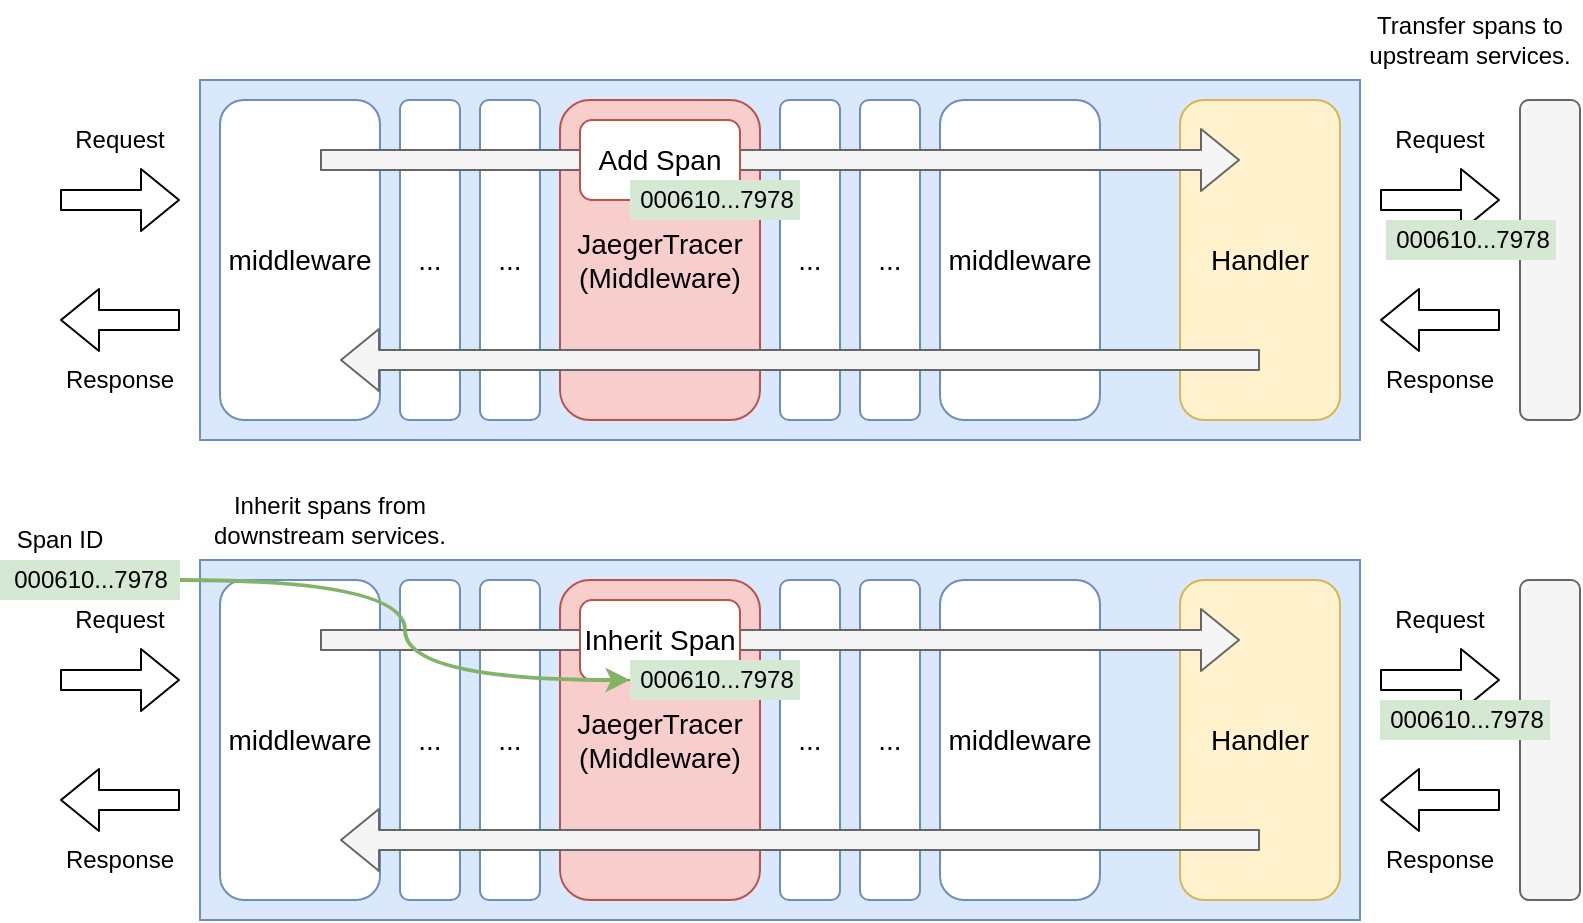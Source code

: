 <mxfile>
    <diagram id="CGz5gvUMxi6If3MVP1VV" name="image">
        <mxGraphModel dx="-1587" dy="2097" grid="1" gridSize="10" guides="1" tooltips="1" connect="1" arrows="1" fold="1" page="1" pageScale="1" pageWidth="827" pageHeight="1169" math="0" shadow="0">
            <root>
                <mxCell id="0"/>
                <mxCell id="1" parent="0"/>
                <mxCell id="mNiAzSfXenX0VxuWbp-_-2" value="" style="rounded=0;whiteSpace=wrap;html=1;fillColor=#dae8fc;strokeColor=#6c8ebf;shadow=0;" parent="1" vertex="1">
                    <mxGeometry x="2630" y="-930" width="580" height="180" as="geometry"/>
                </mxCell>
                <mxCell id="mNiAzSfXenX0VxuWbp-_-18" value="JaegerTracer&lt;br&gt;(Middleware)" style="rounded=1;whiteSpace=wrap;html=1;fontSize=14;strokeColor=#b85450;fillColor=#f8cecc;" parent="1" vertex="1">
                    <mxGeometry x="2810" y="-920" width="100" height="160" as="geometry"/>
                </mxCell>
                <mxCell id="3" value="Handler&lt;br&gt;" style="rounded=1;whiteSpace=wrap;html=1;fontSize=14;strokeColor=#d6b656;fillColor=#fff2cc;" parent="1" vertex="1">
                    <mxGeometry x="3120" y="-920" width="80" height="160" as="geometry"/>
                </mxCell>
                <mxCell id="5" value="middleware" style="rounded=1;whiteSpace=wrap;html=1;fontSize=14;strokeColor=#6c8ebf;fillColor=default;" parent="1" vertex="1">
                    <mxGeometry x="2640" y="-920" width="80" height="160" as="geometry"/>
                </mxCell>
                <mxCell id="7" value="..." style="rounded=1;whiteSpace=wrap;html=1;fontSize=14;strokeColor=#6c8ebf;fillColor=default;" parent="1" vertex="1">
                    <mxGeometry x="2730" y="-920" width="30" height="160" as="geometry"/>
                </mxCell>
                <mxCell id="8" value="..." style="rounded=1;whiteSpace=wrap;html=1;fontSize=14;strokeColor=#6c8ebf;fillColor=default;" parent="1" vertex="1">
                    <mxGeometry x="2770" y="-920" width="30" height="160" as="geometry"/>
                </mxCell>
                <mxCell id="9" value="middleware" style="rounded=1;whiteSpace=wrap;html=1;fontSize=14;strokeColor=#6c8ebf;fillColor=default;" parent="1" vertex="1">
                    <mxGeometry x="3000" y="-920" width="80" height="160" as="geometry"/>
                </mxCell>
                <mxCell id="10" value="..." style="rounded=1;whiteSpace=wrap;html=1;fontSize=14;strokeColor=#6c8ebf;fillColor=default;" parent="1" vertex="1">
                    <mxGeometry x="2960" y="-920" width="30" height="160" as="geometry"/>
                </mxCell>
                <mxCell id="11" value="..." style="rounded=1;whiteSpace=wrap;html=1;fontSize=14;strokeColor=#6c8ebf;fillColor=default;" parent="1" vertex="1">
                    <mxGeometry x="2920" y="-920" width="30" height="160" as="geometry"/>
                </mxCell>
                <mxCell id="16" value="" style="shape=flexArrow;endArrow=classic;html=1;" parent="1" edge="1">
                    <mxGeometry width="50" height="50" relative="1" as="geometry">
                        <mxPoint x="2560" y="-870" as="sourcePoint"/>
                        <mxPoint x="2620" y="-870" as="targetPoint"/>
                    </mxGeometry>
                </mxCell>
                <mxCell id="17" value="Request" style="text;html=1;strokeColor=none;fillColor=none;align=center;verticalAlign=middle;whiteSpace=wrap;rounded=0;" parent="1" vertex="1">
                    <mxGeometry x="2560" y="-910" width="60" height="20" as="geometry"/>
                </mxCell>
                <mxCell id="18" value="" style="shape=flexArrow;endArrow=classic;html=1;" parent="1" edge="1">
                    <mxGeometry width="50" height="50" relative="1" as="geometry">
                        <mxPoint x="2620" y="-810" as="sourcePoint"/>
                        <mxPoint x="2560" y="-810" as="targetPoint"/>
                    </mxGeometry>
                </mxCell>
                <mxCell id="19" value="Response" style="text;html=1;strokeColor=none;fillColor=none;align=center;verticalAlign=middle;whiteSpace=wrap;rounded=0;" parent="1" vertex="1">
                    <mxGeometry x="2560" y="-790" width="60" height="20" as="geometry"/>
                </mxCell>
                <mxCell id="24" value="" style="shape=flexArrow;endArrow=classic;html=1;fillColor=#f5f5f5;strokeColor=#666666;" parent="1" edge="1">
                    <mxGeometry width="50" height="50" relative="1" as="geometry">
                        <mxPoint x="2690" y="-890" as="sourcePoint"/>
                        <mxPoint x="3150" y="-890" as="targetPoint"/>
                    </mxGeometry>
                </mxCell>
                <mxCell id="25" value="" style="shape=flexArrow;endArrow=classic;html=1;fillColor=#f5f5f5;strokeColor=#666666;" parent="1" edge="1">
                    <mxGeometry width="50" height="50" relative="1" as="geometry">
                        <mxPoint x="3160" y="-790" as="sourcePoint"/>
                        <mxPoint x="2700" y="-790" as="targetPoint"/>
                    </mxGeometry>
                </mxCell>
                <mxCell id="12" value="Add Span" style="rounded=1;whiteSpace=wrap;html=1;fontSize=14;strokeColor=#b85450;fillColor=default;" parent="1" vertex="1">
                    <mxGeometry x="2820" y="-910" width="80" height="40" as="geometry"/>
                </mxCell>
                <mxCell id="34" value="" style="edgeStyle=none;html=1;" parent="1" edge="1">
                    <mxGeometry relative="1" as="geometry">
                        <mxPoint x="2822" y="-710.0" as="targetPoint"/>
                    </mxGeometry>
                </mxCell>
                <mxCell id="39" value="000610...7978" style="text;strokeColor=none;fillColor=#d5e8d4;align=center;verticalAlign=middle;rounded=0;fontStyle=0;html=1;" parent="1" vertex="1">
                    <mxGeometry x="2845" y="-880" width="85" height="20" as="geometry"/>
                </mxCell>
                <mxCell id="41" value="" style="rounded=0;whiteSpace=wrap;html=1;fillColor=#dae8fc;strokeColor=#6c8ebf;shadow=0;" parent="1" vertex="1">
                    <mxGeometry x="2630" y="-690" width="580" height="180" as="geometry"/>
                </mxCell>
                <mxCell id="42" value="JaegerTracer&lt;br&gt;(Middleware)" style="rounded=1;whiteSpace=wrap;html=1;fontSize=14;strokeColor=#b85450;fillColor=#f8cecc;" parent="1" vertex="1">
                    <mxGeometry x="2810" y="-680" width="100" height="160" as="geometry"/>
                </mxCell>
                <mxCell id="43" value="Handler&lt;br&gt;" style="rounded=1;whiteSpace=wrap;html=1;fontSize=14;strokeColor=#d6b656;fillColor=#fff2cc;" parent="1" vertex="1">
                    <mxGeometry x="3120" y="-680" width="80" height="160" as="geometry"/>
                </mxCell>
                <mxCell id="44" value="middleware" style="rounded=1;whiteSpace=wrap;html=1;fontSize=14;strokeColor=#6c8ebf;fillColor=default;" parent="1" vertex="1">
                    <mxGeometry x="2640" y="-680" width="80" height="160" as="geometry"/>
                </mxCell>
                <mxCell id="45" value="..." style="rounded=1;whiteSpace=wrap;html=1;fontSize=14;strokeColor=#6c8ebf;fillColor=default;" parent="1" vertex="1">
                    <mxGeometry x="2730" y="-680" width="30" height="160" as="geometry"/>
                </mxCell>
                <mxCell id="46" value="..." style="rounded=1;whiteSpace=wrap;html=1;fontSize=14;strokeColor=#6c8ebf;fillColor=default;" parent="1" vertex="1">
                    <mxGeometry x="2770" y="-680" width="30" height="160" as="geometry"/>
                </mxCell>
                <mxCell id="47" value="middleware" style="rounded=1;whiteSpace=wrap;html=1;fontSize=14;strokeColor=#6c8ebf;fillColor=default;" parent="1" vertex="1">
                    <mxGeometry x="3000" y="-680" width="80" height="160" as="geometry"/>
                </mxCell>
                <mxCell id="48" value="..." style="rounded=1;whiteSpace=wrap;html=1;fontSize=14;strokeColor=#6c8ebf;fillColor=default;" parent="1" vertex="1">
                    <mxGeometry x="2960" y="-680" width="30" height="160" as="geometry"/>
                </mxCell>
                <mxCell id="49" value="..." style="rounded=1;whiteSpace=wrap;html=1;fontSize=14;strokeColor=#6c8ebf;fillColor=default;" parent="1" vertex="1">
                    <mxGeometry x="2920" y="-680" width="30" height="160" as="geometry"/>
                </mxCell>
                <mxCell id="50" value="" style="shape=flexArrow;endArrow=classic;html=1;" parent="1" edge="1">
                    <mxGeometry width="50" height="50" relative="1" as="geometry">
                        <mxPoint x="2560" y="-630.0" as="sourcePoint"/>
                        <mxPoint x="2620" y="-630.0" as="targetPoint"/>
                    </mxGeometry>
                </mxCell>
                <mxCell id="51" value="Request" style="text;html=1;strokeColor=none;fillColor=none;align=center;verticalAlign=middle;whiteSpace=wrap;rounded=0;" parent="1" vertex="1">
                    <mxGeometry x="2560" y="-670" width="60" height="20" as="geometry"/>
                </mxCell>
                <mxCell id="52" value="" style="shape=flexArrow;endArrow=classic;html=1;" parent="1" edge="1">
                    <mxGeometry width="50" height="50" relative="1" as="geometry">
                        <mxPoint x="2620" y="-570" as="sourcePoint"/>
                        <mxPoint x="2560" y="-570" as="targetPoint"/>
                    </mxGeometry>
                </mxCell>
                <mxCell id="53" value="Response" style="text;html=1;strokeColor=none;fillColor=none;align=center;verticalAlign=middle;whiteSpace=wrap;rounded=0;" parent="1" vertex="1">
                    <mxGeometry x="2560" y="-550" width="60" height="20" as="geometry"/>
                </mxCell>
                <mxCell id="54" value="" style="shape=flexArrow;endArrow=classic;html=1;fillColor=#f5f5f5;strokeColor=#666666;" parent="1" edge="1">
                    <mxGeometry width="50" height="50" relative="1" as="geometry">
                        <mxPoint x="2690" y="-650.0" as="sourcePoint"/>
                        <mxPoint x="3150" y="-650.0" as="targetPoint"/>
                    </mxGeometry>
                </mxCell>
                <mxCell id="55" value="" style="shape=flexArrow;endArrow=classic;html=1;fillColor=#f5f5f5;strokeColor=#666666;" parent="1" edge="1">
                    <mxGeometry width="50" height="50" relative="1" as="geometry">
                        <mxPoint x="3160" y="-550" as="sourcePoint"/>
                        <mxPoint x="2700" y="-550" as="targetPoint"/>
                    </mxGeometry>
                </mxCell>
                <mxCell id="56" value="Inherit Span" style="rounded=1;whiteSpace=wrap;html=1;fontSize=14;strokeColor=#b85450;fillColor=default;" parent="1" vertex="1">
                    <mxGeometry x="2820" y="-670" width="80" height="40" as="geometry"/>
                </mxCell>
                <mxCell id="63" value="000610...7978" style="text;strokeColor=none;fillColor=#d5e8d4;align=center;verticalAlign=middle;rounded=0;fontStyle=0;html=1;" parent="1" vertex="1">
                    <mxGeometry x="2845" y="-640" width="85" height="20" as="geometry"/>
                </mxCell>
                <mxCell id="65" style="edgeStyle=orthogonalEdgeStyle;curved=1;html=1;exitX=1;exitY=0.5;exitDx=0;exitDy=0;entryX=0;entryY=0.5;entryDx=0;entryDy=0;fontColor=default;fillColor=#d5e8d4;strokeColor=#82b366;strokeWidth=2;" parent="1" source="64" target="63" edge="1">
                    <mxGeometry relative="1" as="geometry"/>
                </mxCell>
                <mxCell id="64" value="000610...7978" style="text;strokeColor=none;fillColor=#d5e8d4;align=center;verticalAlign=middle;rounded=0;fontStyle=0;html=1;" parent="1" vertex="1">
                    <mxGeometry x="2530" y="-690" width="90" height="20" as="geometry"/>
                </mxCell>
                <mxCell id="80" value="" style="shape=flexArrow;endArrow=classic;html=1;" parent="1" edge="1">
                    <mxGeometry width="50" height="50" relative="1" as="geometry">
                        <mxPoint x="3220" y="-870" as="sourcePoint"/>
                        <mxPoint x="3280" y="-870" as="targetPoint"/>
                    </mxGeometry>
                </mxCell>
                <mxCell id="81" value="Request" style="text;html=1;strokeColor=none;fillColor=none;align=center;verticalAlign=middle;whiteSpace=wrap;rounded=0;" parent="1" vertex="1">
                    <mxGeometry x="3220" y="-910" width="60" height="20" as="geometry"/>
                </mxCell>
                <mxCell id="82" value="" style="shape=flexArrow;endArrow=classic;html=1;" parent="1" edge="1">
                    <mxGeometry width="50" height="50" relative="1" as="geometry">
                        <mxPoint x="3280" y="-810" as="sourcePoint"/>
                        <mxPoint x="3220" y="-810" as="targetPoint"/>
                    </mxGeometry>
                </mxCell>
                <mxCell id="83" value="Response" style="text;html=1;strokeColor=none;fillColor=none;align=center;verticalAlign=middle;whiteSpace=wrap;rounded=0;" parent="1" vertex="1">
                    <mxGeometry x="3220" y="-790" width="60" height="20" as="geometry"/>
                </mxCell>
                <mxCell id="84" value="" style="shape=flexArrow;endArrow=classic;html=1;" parent="1" edge="1">
                    <mxGeometry width="50" height="50" relative="1" as="geometry">
                        <mxPoint x="3220" y="-630" as="sourcePoint"/>
                        <mxPoint x="3280" y="-630" as="targetPoint"/>
                    </mxGeometry>
                </mxCell>
                <mxCell id="85" value="Request" style="text;html=1;strokeColor=none;fillColor=none;align=center;verticalAlign=middle;whiteSpace=wrap;rounded=0;" parent="1" vertex="1">
                    <mxGeometry x="3220" y="-670" width="60" height="20" as="geometry"/>
                </mxCell>
                <mxCell id="86" value="" style="shape=flexArrow;endArrow=classic;html=1;" parent="1" edge="1">
                    <mxGeometry width="50" height="50" relative="1" as="geometry">
                        <mxPoint x="3280" y="-570" as="sourcePoint"/>
                        <mxPoint x="3220" y="-570" as="targetPoint"/>
                    </mxGeometry>
                </mxCell>
                <mxCell id="87" value="Response" style="text;html=1;strokeColor=none;fillColor=none;align=center;verticalAlign=middle;whiteSpace=wrap;rounded=0;" parent="1" vertex="1">
                    <mxGeometry x="3220" y="-550" width="60" height="20" as="geometry"/>
                </mxCell>
                <mxCell id="88" value="" style="rounded=1;whiteSpace=wrap;html=1;fontSize=14;strokeColor=#666666;fillColor=#f5f5f5;fontColor=#333333;" parent="1" vertex="1">
                    <mxGeometry x="3290" y="-920" width="30" height="160" as="geometry"/>
                </mxCell>
                <mxCell id="89" value="" style="rounded=1;whiteSpace=wrap;html=1;fontSize=14;strokeColor=#666666;fillColor=#f5f5f5;fontColor=#333333;" parent="1" vertex="1">
                    <mxGeometry x="3290" y="-680" width="30" height="160" as="geometry"/>
                </mxCell>
                <mxCell id="90" value="000610...7978" style="text;strokeColor=none;fillColor=#d5e8d4;align=center;verticalAlign=middle;rounded=0;fontStyle=0;html=1;" parent="1" vertex="1">
                    <mxGeometry x="3223" y="-860" width="85" height="20" as="geometry"/>
                </mxCell>
                <mxCell id="91" value="000610...7978" style="text;strokeColor=none;fillColor=#d5e8d4;align=center;verticalAlign=middle;rounded=0;fontStyle=0;html=1;" parent="1" vertex="1">
                    <mxGeometry x="3220" y="-620" width="85" height="20" as="geometry"/>
                </mxCell>
                <mxCell id="92" value="Transfer spans to upstream services." style="text;html=1;strokeColor=none;fillColor=none;align=center;verticalAlign=middle;whiteSpace=wrap;rounded=0;fontColor=default;" parent="1" vertex="1">
                    <mxGeometry x="3210" y="-970" width="110" height="40" as="geometry"/>
                </mxCell>
                <mxCell id="94" value="Span ID" style="text;html=1;strokeColor=none;fillColor=none;align=center;verticalAlign=middle;whiteSpace=wrap;rounded=0;" parent="1" vertex="1">
                    <mxGeometry x="2530" y="-710" width="60" height="20" as="geometry"/>
                </mxCell>
                <mxCell id="95" value="Inherit spans from downstream services." style="text;html=1;strokeColor=none;fillColor=none;align=center;verticalAlign=middle;whiteSpace=wrap;rounded=0;fontColor=default;" parent="1" vertex="1">
                    <mxGeometry x="2630" y="-730" width="130" height="40" as="geometry"/>
                </mxCell>
            </root>
        </mxGraphModel>
    </diagram>
</mxfile>